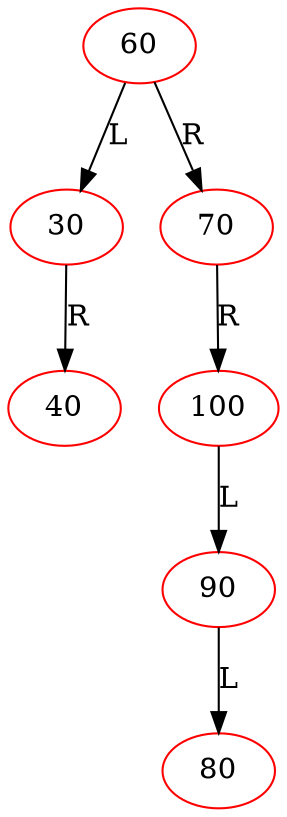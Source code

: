 digraph BiTreeDelete {
"60" -> {"30"} [label="L"]
"60" -> {"70"} [label="R"]
"30" -> {"40"} [label="R"]
"70" -> {"100"} [label="R"]
"100" -> {"90"} [label="L"]
"90" -> {"80"} [label="L"]
"60" [color=red]
"30" [color=red]
"40" [color=red]
"70" [color=red]
"100" [color=red]
"90" [color=red]
"80" [color=red]
}
